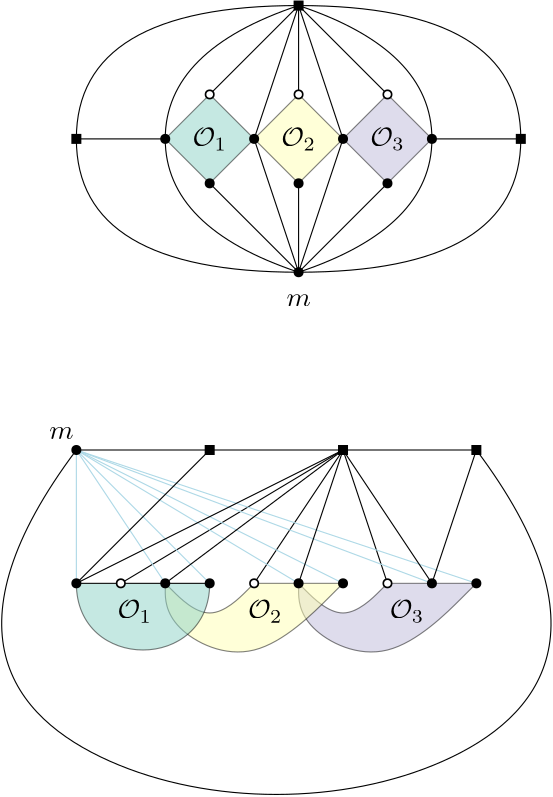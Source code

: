 <?xml version="1.0"?>
<!DOCTYPE ipe SYSTEM "ipe.dtd">
<ipe version="70206" creator="Ipe 7.2.7">
<info created="D:20170818103621" modified="D:20170818155547"/>
<ipestyle name="basic">
<symbol name="arrow/arc(spx)">
<path stroke="sym-stroke" fill="sym-stroke" pen="sym-pen">
0 0 m
-1 0.333 l
-1 -0.333 l
h
</path>
</symbol>
<symbol name="arrow/farc(spx)">
<path stroke="sym-stroke" fill="white" pen="sym-pen">
0 0 m
-1 0.333 l
-1 -0.333 l
h
</path>
</symbol>
<symbol name="arrow/ptarc(spx)">
<path stroke="sym-stroke" fill="sym-stroke" pen="sym-pen">
0 0 m
-1 0.333 l
-0.8 0 l
-1 -0.333 l
h
</path>
</symbol>
<symbol name="arrow/fptarc(spx)">
<path stroke="sym-stroke" fill="white" pen="sym-pen">
0 0 m
-1 0.333 l
-0.8 0 l
-1 -0.333 l
h
</path>
</symbol>
<symbol name="mark/circle(sx)" transformations="translations">
<path fill="sym-stroke">
0.6 0 0 0.6 0 0 e
0.4 0 0 0.4 0 0 e
</path>
</symbol>
<symbol name="mark/disk(sx)" transformations="translations">
<path fill="sym-stroke">
0.6 0 0 0.6 0 0 e
</path>
</symbol>
<symbol name="mark/fdisk(sfx)" transformations="translations">
<group>
<path fill="sym-fill">
0.5 0 0 0.5 0 0 e
</path>
<path fill="sym-stroke" fillrule="eofill">
0.6 0 0 0.6 0 0 e
0.4 0 0 0.4 0 0 e
</path>
</group>
</symbol>
<symbol name="mark/box(sx)" transformations="translations">
<path fill="sym-stroke" fillrule="eofill">
-0.6 -0.6 m
0.6 -0.6 l
0.6 0.6 l
-0.6 0.6 l
h
-0.4 -0.4 m
0.4 -0.4 l
0.4 0.4 l
-0.4 0.4 l
h
</path>
</symbol>
<symbol name="mark/square(sx)" transformations="translations">
<path fill="sym-stroke">
-0.6 -0.6 m
0.6 -0.6 l
0.6 0.6 l
-0.6 0.6 l
h
</path>
</symbol>
<symbol name="mark/fsquare(sfx)" transformations="translations">
<group>
<path fill="sym-fill">
-0.5 -0.5 m
0.5 -0.5 l
0.5 0.5 l
-0.5 0.5 l
h
</path>
<path fill="sym-stroke" fillrule="eofill">
-0.6 -0.6 m
0.6 -0.6 l
0.6 0.6 l
-0.6 0.6 l
h
-0.4 -0.4 m
0.4 -0.4 l
0.4 0.4 l
-0.4 0.4 l
h
</path>
</group>
</symbol>
<symbol name="mark/cross(sx)" transformations="translations">
<group>
<path fill="sym-stroke">
-0.43 -0.57 m
0.57 0.43 l
0.43 0.57 l
-0.57 -0.43 l
h
</path>
<path fill="sym-stroke">
-0.43 0.57 m
0.57 -0.43 l
0.43 -0.57 l
-0.57 0.43 l
h
</path>
</group>
</symbol>
<symbol name="arrow/fnormal(spx)">
<path stroke="sym-stroke" fill="white" pen="sym-pen">
0 0 m
-1 0.333 l
-1 -0.333 l
h
</path>
</symbol>
<symbol name="arrow/pointed(spx)">
<path stroke="sym-stroke" fill="sym-stroke" pen="sym-pen">
0 0 m
-1 0.333 l
-0.8 0 l
-1 -0.333 l
h
</path>
</symbol>
<symbol name="arrow/fpointed(spx)">
<path stroke="sym-stroke" fill="white" pen="sym-pen">
0 0 m
-1 0.333 l
-0.8 0 l
-1 -0.333 l
h
</path>
</symbol>
<symbol name="arrow/linear(spx)">
<path stroke="sym-stroke" pen="sym-pen">
-1 0.333 m
0 0 l
-1 -0.333 l
</path>
</symbol>
<symbol name="arrow/fdouble(spx)">
<path stroke="sym-stroke" fill="white" pen="sym-pen">
0 0 m
-1 0.333 l
-1 -0.333 l
h
-1 0 m
-2 0.333 l
-2 -0.333 l
h
</path>
</symbol>
<symbol name="arrow/double(spx)">
<path stroke="sym-stroke" fill="sym-stroke" pen="sym-pen">
0 0 m
-1 0.333 l
-1 -0.333 l
h
-1 0 m
-2 0.333 l
-2 -0.333 l
h
</path>
</symbol>
<pen name="heavier" value="0.8"/>
<pen name="fat" value="1.2"/>
<pen name="ultrafat" value="2"/>
<symbolsize name="large" value="5"/>
<symbolsize name="small" value="2"/>
<symbolsize name="tiny" value="1.1"/>
<arrowsize name="large" value="10"/>
<arrowsize name="small" value="5"/>
<arrowsize name="tiny" value="3"/>
<color name="red" value="1 0 0"/>
<color name="green" value="0 1 0"/>
<color name="blue" value="0 0 1"/>
<color name="yellow" value="1 1 0"/>
<color name="orange" value="1 0.647 0"/>
<color name="gold" value="1 0.843 0"/>
<color name="purple" value="0.627 0.125 0.941"/>
<color name="gray" value="0.745"/>
<color name="brown" value="0.647 0.165 0.165"/>
<color name="navy" value="0 0 0.502"/>
<color name="pink" value="1 0.753 0.796"/>
<color name="seagreen" value="0.18 0.545 0.341"/>
<color name="turquoise" value="0.251 0.878 0.816"/>
<color name="violet" value="0.933 0.51 0.933"/>
<color name="darkblue" value="0 0 0.545"/>
<color name="darkcyan" value="0 0.545 0.545"/>
<color name="darkgray" value="0.663"/>
<color name="darkgreen" value="0 0.392 0"/>
<color name="darkmagenta" value="0.545 0 0.545"/>
<color name="darkorange" value="1 0.549 0"/>
<color name="darkred" value="0.545 0 0"/>
<color name="lightblue" value="0.678 0.847 0.902"/>
<color name="lightcyan" value="0.878 1 1"/>
<color name="lightgray" value="0.827"/>
<color name="lightgreen" value="0.565 0.933 0.565"/>
<color name="lightyellow" value="1 1 0.878"/>
<dashstyle name="dashed" value="[4] 0"/>
<dashstyle name="dotted" value="[1 3] 0"/>
<dashstyle name="dash dotted" value="[4 2 1 2] 0"/>
<dashstyle name="dash dot dotted" value="[4 2 1 2 1 2] 0"/>
<textsize name="large" value="\large"/>
<textsize name="Large" value="\Large"/>
<textsize name="LARGE" value="\LARGE"/>
<textsize name="huge" value="\huge"/>
<textsize name="Huge" value="\Huge"/>
<textsize name="small" value="\small"/>
<textsize name="footnote" value="\footnotesize"/>
<textsize name="tiny" value="\tiny"/>
<textstyle name="center" begin="\begin{center}" end="\end{center}"/>
<textstyle name="itemize" begin="\begin{itemize}" end="\end{itemize}"/>
<textstyle name="item" begin="\begin{itemize}\item{}" end="\end{itemize}"/>
<gridsize name="4 pts" value="4"/>
<gridsize name="8 pts (~3 mm)" value="8"/>
<gridsize name="16 pts (~6 mm)" value="16"/>
<gridsize name="32 pts (~12 mm)" value="32"/>
<gridsize name="10 pts (~3.5 mm)" value="10"/>
<gridsize name="20 pts (~7 mm)" value="20"/>
<gridsize name="14 pts (~5 mm)" value="14"/>
<gridsize name="28 pts (~10 mm)" value="28"/>
<gridsize name="56 pts (~20 mm)" value="56"/>
<anglesize name="90 deg" value="90"/>
<anglesize name="60 deg" value="60"/>
<anglesize name="45 deg" value="45"/>
<anglesize name="30 deg" value="30"/>
<anglesize name="22.5 deg" value="22.5"/>
<opacity name="10%" value="0.1"/>
<opacity name="30%" value="0.3"/>
<opacity name="50%" value="0.5"/>
<opacity name="75%" value="0.75"/>
<tiling name="falling" angle="-60" step="4" width="1"/>
<tiling name="rising" angle="30" step="4" width="1"/>
</ipestyle>
<ipestyle name="brew">
<color name="aliceblue" value="0.941 0.973 1"/>
<color name="brew1" value="0.552 0.827 0.78"/>
<color name="brew2" value="1 1 0.701"/>
<color name="brew3" value="0.745 0.729 0.854"/>
<color name="brew4" value="0.984 0.501 0.447"/>
<color name="brew5" value="0.501 0.694 0.827"/>
<color name="brew6" value="0.992 0.705 0.384"/>
<color name="brew7" value="0.701 0.87 0.411"/>
<color name="brew8" value="0.988 0.803 0.898"/>
</ipestyle>
<ipestyle>
<opacity name="10%" value="0.1"/>
<opacity name="30%" value="0.3"/>
<opacity name="50%" value="0.5"/>
<opacity name="20%" value="0.2"/>
<opacity name="40%" value="0.4"/>
<opacity name="60%" value="0.6"/>
<opacity name="70%" value="0.7"/>
<opacity name="80%" value="0.8"/>
<opacity name="90%" value="0.9"/>
</ipestyle>
<page>
<layer name="alpha"/>
<view layers="alpha" active="alpha"/>
<path layer="alpha" stroke="black" fill="brew3">
208 640 m
224 592 l
</path>
<path stroke="black" fill="brew3">
208 640 m
128 592 l
</path>
<path stroke="black" fill="brew3">
208 640 m
176 592 l
</path>
<group>
<path stroke="lightblue" fill="brew1">
112 640 m
112 592 l
</path>
<path stroke="lightblue" fill="brew1">
112 640 m
144 592 l
</path>
<path stroke="lightblue" fill="brew1">
112 640 m
160 592 l
</path>
<path stroke="lightblue" fill="brew1">
112 640 m
192 592 l
</path>
<path stroke="lightblue" fill="brew1">
112 640 m
208 592 l
</path>
<path stroke="lightblue" fill="brew3">
112 640 m
240 592 l
</path>
<path stroke="lightblue" fill="brew3">
112 640 m
256 592 l
</path>
</group>
<path stroke="black" fill="brew3" opacity="50%">
192 592
192 592
208 576
224 592
224 592
224 592
240 592
256 592
256 592
256 592
224 560
192 576 u
</path>
<path stroke="black" fill="brew2" opacity="50%">
144 592
144 592
160 576
176 592
176 592
176 592
192 592
208 592
208 592
208 592
176 560
144 576 u
</path>
<path stroke="black" fill="brew1" opacity="50%">
160 592 m
160 560
112 560
112 592 c
</path>
<path stroke="black" fill="brew3" opacity="50%">
208 752 m
224 736 l
240 752 l
224 768 l
h
</path>
<path stroke="black" fill="brew2" opacity="50%">
176 752 m
192 736 l
208 752 l
192 768 l
h
</path>
<path stroke="black" fill="brew1" opacity="50%">
144 752 m
160 736 l
176 752 l
160 768 l
h
</path>
<use name="mark/disk(sx)" pos="192 704" size="normal" stroke="black"/>
<use name="mark/disk(sx)" pos="192 736" size="normal" stroke="black"/>
<use name="mark/disk(sx)" pos="176 752" size="normal" stroke="black"/>
<use name="mark/disk(sx)" pos="208 752" size="normal" stroke="black"/>
<use name="mark/disk(sx)" pos="240 752" size="normal" stroke="black"/>
<use name="mark/disk(sx)" pos="224 736" size="normal" stroke="black"/>
<use name="mark/disk(sx)" pos="144 752" size="normal" stroke="black"/>
<use name="mark/disk(sx)" pos="160 736" size="normal" stroke="black"/>
<path stroke="black">
192 704 m
144 720
144 752 c
</path>
<path stroke="black">
192 704 m
240 720
240 752 c
</path>
<path stroke="black">
192 704 m
224 736 l
</path>
<path stroke="black">
192 704 m
208 752 l
</path>
<path stroke="black">
192 704 m
192 736 l
</path>
<path stroke="black">
192 704 m
160 736 l
</path>
<path stroke="black">
192 704 m
112 704
112 752 c
</path>
<path stroke="black">
112 752 m
112 800
192 800 c
</path>
<path stroke="black">
192 800 m
272 800
272 752 c
</path>
<path stroke="black">
272 752 m
272 704
192 704 c
</path>
<path stroke="black">
112 752 m
144 752 l
</path>
<path stroke="black">
240 752 m
272 752 l
</path>
<path stroke="black">
192 704 m
176 752 l
</path>
<path stroke="black">
192 800 m
160 768 l
</path>
<path stroke="black">
192 800 m
192 768 l
</path>
<path stroke="black">
192 800 m
224 768 l
</path>
<path stroke="black">
192 800 m
240 784
240 752 c
</path>
<path stroke="black">
192 800 m
144 784
144 752 c
</path>
<text matrix="1 0 0 1 0 8" transformations="translations" pos="192 688" stroke="black" type="label" width="8.747" height="4.289" depth="0" halign="center" valign="top" style="math">m</text>
<use name="mark/disk(sx)" pos="112 640" size="normal" stroke="black"/>
<use name="mark/square(sx)" pos="160 640" size="normal" stroke="black"/>
<use name="mark/square(sx)" pos="208 640" size="normal" stroke="black"/>
<use name="mark/square(sx)" pos="256 640" size="normal" stroke="black"/>
<path stroke="black">
112 640 m
160 640 l
208 640 l
256 640 l
256 640 l
</path>
<path stroke="black">
256 640 m
304 576
256 512
112 512
64 576
112 640 c
</path>
<text matrix="1 0 0 1 -1 4" transformations="translations" pos="112 640" stroke="black" type="label" width="8.747" height="4.289" depth="0" halign="right" valign="baseline" style="math">m</text>
<use name="mark/disk(sx)" pos="112 592" size="normal" stroke="black"/>
<use name="mark/disk(sx)" pos="144 592" size="normal" stroke="black"/>
<use name="mark/disk(sx)" pos="160 592" size="normal" stroke="black"/>
<use name="mark/disk(sx)" pos="192 592" size="normal" stroke="black"/>
<use name="mark/disk(sx)" pos="208 592" size="normal" stroke="black"/>
<use name="mark/fdisk(sfx)" pos="224 592" size="normal" stroke="black"/>
<use name="mark/disk(sx)" pos="240 592" size="normal" stroke="black"/>
<use name="mark/disk(sx)" pos="256 592" size="normal" stroke="black"/>
<path stroke="black" fill="brew1">
112 592 m
128 592 l
144 592 l
160 592 l
</path>
<use name="mark/fdisk(sfx)" pos="192 768" size="normal" stroke="black"/>
<use name="mark/fdisk(sfx)" pos="224 768" size="normal" stroke="black"/>
<use name="mark/fdisk(sfx)" pos="160 768" size="normal" stroke="black"/>
<use name="mark/fdisk(sfx)" pos="128 592" size="normal" stroke="black"/>
<use name="mark/square(sx)" pos="112 752" size="normal" stroke="black"/>
<use name="mark/square(sx)" pos="192 800" size="normal" stroke="black"/>
<use name="mark/square(sx)" pos="272 752" size="normal" stroke="black"/>
<path stroke="black" fill="brew3">
160 640 m
112 592 l
</path>
<path stroke="black" fill="brew3">
208 640 m
144 592 l
</path>
<use name="mark/fdisk(sfx)" pos="176 592" size="normal" stroke="black"/>
<path stroke="black" fill="brew3">
208 640 m
192 592 l
</path>
<path stroke="black" fill="brew3">
208 640 m
240 592 l
</path>
<path stroke="black" fill="brew3">
240 592 m
256 640 l
</path>
<path stroke="black" fill="brew3">
192 800 m
176 752 l
</path>
<path stroke="black" fill="brew3">
192 800 m
208 752 l
</path>
<path stroke="black" fill="brew3">
208 640 m
112 592 l
</path>
<text transformations="translations" pos="192 752" stroke="black" type="label" width="12.401" height="6.812" depth="1.49" halign="center" valign="center" style="math">\mathcal{O}_2</text>
<text matrix="1 0 0 1 -32 0" transformations="translations" pos="192 752" stroke="black" type="label" width="12.401" height="6.812" depth="1.49" halign="center" valign="center" style="math">\mathcal{O}_1</text>
<text matrix="1 0 0 1 32 0" transformations="translations" pos="192 752" stroke="black" type="label" width="12.401" height="6.812" depth="1.49" halign="center" valign="center" style="math">\mathcal{O}_3</text>
<text matrix="1 0 0 1 -59 -170" transformations="translations" pos="192 752" stroke="black" type="label" width="12.401" height="6.812" depth="1.49" halign="center" valign="center" style="math">\mathcal{O}_1</text>
<text matrix="1 0 0 1 -12 -170" transformations="translations" pos="192 752" stroke="black" type="label" width="12.401" height="6.812" depth="1.49" halign="center" valign="center" style="math">\mathcal{O}_2</text>
<text matrix="1 0 0 1 39 -170" transformations="translations" pos="192 752" stroke="black" type="label" width="12.401" height="6.812" depth="1.49" halign="center" valign="center" style="math">\mathcal{O}_3</text>
</page>
</ipe>
